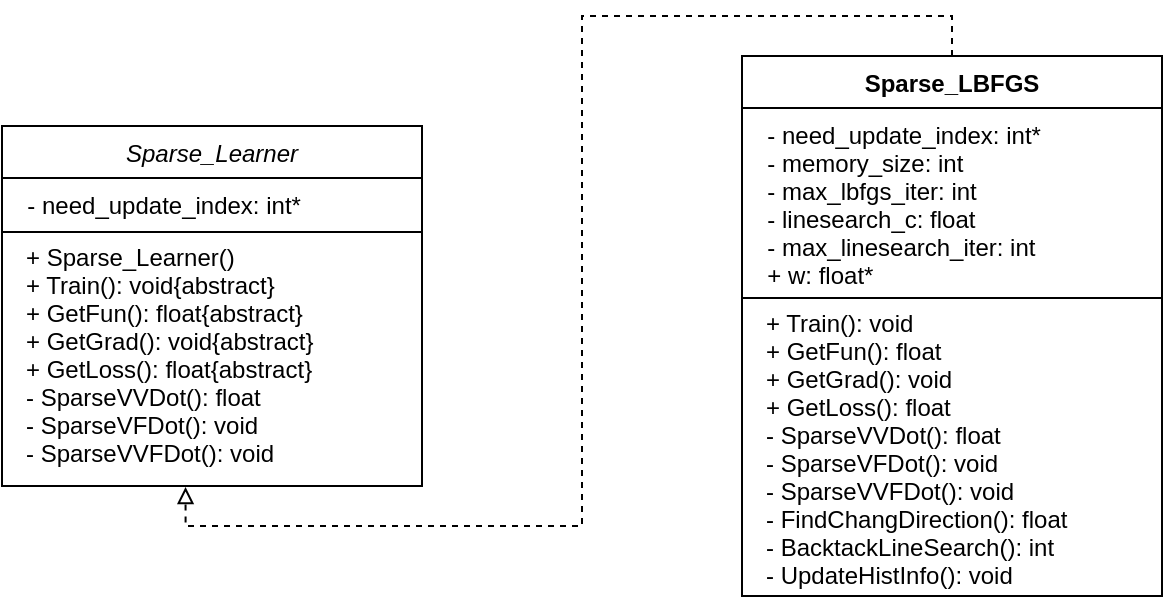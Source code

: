 <mxfile version="21.0.10" type="github">
  <diagram id="C5RBs43oDa-KdzZeNtuy" name="Page-1">
    <mxGraphModel dx="893" dy="474" grid="1" gridSize="10" guides="1" tooltips="1" connect="1" arrows="1" fold="1" page="1" pageScale="1" pageWidth="827" pageHeight="1169" background="none" math="0" shadow="0">
      <root>
        <mxCell id="WIyWlLk6GJQsqaUBKTNV-0" />
        <mxCell id="WIyWlLk6GJQsqaUBKTNV-1" parent="WIyWlLk6GJQsqaUBKTNV-0" />
        <mxCell id="gaM7k2h_licKWOLzN264-4" value="Sparse_Learner" style="swimlane;fontStyle=2;align=center;verticalAlign=top;childLayout=stackLayout;horizontal=1;startSize=26;horizontalStack=0;resizeParent=1;resizeParentMax=0;resizeLast=0;collapsible=1;marginBottom=0;" parent="WIyWlLk6GJQsqaUBKTNV-1" vertex="1">
          <mxGeometry x="120" y="490" width="210" height="180" as="geometry">
            <mxRectangle x="240" y="320" width="100" height="30" as="alternateBounds" />
          </mxGeometry>
        </mxCell>
        <mxCell id="gaM7k2h_licKWOLzN264-5" value="  - need_update_index: int*" style="text;strokeColor=none;fillColor=none;align=left;verticalAlign=top;spacingLeft=4;spacingRight=4;overflow=hidden;rotatable=0;points=[[0,0.5],[1,0.5]];portConstraint=eastwest;" parent="gaM7k2h_licKWOLzN264-4" vertex="1">
          <mxGeometry y="26" width="210" height="26" as="geometry" />
        </mxCell>
        <mxCell id="gaM7k2h_licKWOLzN264-6" value="" style="line;strokeWidth=1;fillColor=none;align=left;verticalAlign=middle;spacingTop=-1;spacingLeft=3;spacingRight=3;rotatable=0;labelPosition=right;points=[];portConstraint=eastwest;strokeColor=inherit;" parent="gaM7k2h_licKWOLzN264-4" vertex="1">
          <mxGeometry y="52" width="210" height="2" as="geometry" />
        </mxCell>
        <mxCell id="gaM7k2h_licKWOLzN264-7" value="+ Sparse_Learner()&#xa;+ Train(): void{abstract}&#xa;+ GetFun(): float{abstract}&#xa;+ GetGrad(): void{abstract}&#xa;+ GetLoss(): float{abstract}&#xa;- SparseVVDot(): float&#xa;- SparseVFDot(): void&#xa;- SparseVVFDot(): void" style="text;strokeColor=none;fillColor=none;align=left;verticalAlign=top;spacingLeft=7;spacingRight=4;overflow=hidden;rotatable=0;points=[[0,0.5],[1,0.5]];portConstraint=eastwest;spacing=5;spacingBottom=-1;spacingTop=-5;" parent="gaM7k2h_licKWOLzN264-4" vertex="1">
          <mxGeometry y="54" width="210" height="126" as="geometry" />
        </mxCell>
        <mxCell id="gaM7k2h_licKWOLzN264-15" style="edgeStyle=orthogonalEdgeStyle;rounded=0;orthogonalLoop=1;jettySize=auto;html=1;exitX=0.5;exitY=0;exitDx=0;exitDy=0;endArrow=block;endFill=0;entryX=0.437;entryY=1.004;entryDx=0;entryDy=0;entryPerimeter=0;dashed=1;" parent="WIyWlLk6GJQsqaUBKTNV-1" source="gaM7k2h_licKWOLzN264-8" target="gaM7k2h_licKWOLzN264-7" edge="1">
          <mxGeometry relative="1" as="geometry">
            <Array as="points">
              <mxPoint x="595" y="435" />
              <mxPoint x="410" y="435" />
              <mxPoint x="410" y="690" />
              <mxPoint x="212" y="690" />
            </Array>
          </mxGeometry>
        </mxCell>
        <mxCell id="gaM7k2h_licKWOLzN264-8" value="Sparse_LBFGS" style="swimlane;fontStyle=1;align=center;verticalAlign=top;childLayout=stackLayout;horizontal=1;startSize=26;horizontalStack=0;resizeParent=1;resizeParentMax=0;resizeLast=0;collapsible=1;marginBottom=0;" parent="WIyWlLk6GJQsqaUBKTNV-1" vertex="1">
          <mxGeometry x="490" y="455" width="210" height="270" as="geometry">
            <mxRectangle x="240" y="320" width="100" height="30" as="alternateBounds" />
          </mxGeometry>
        </mxCell>
        <mxCell id="gaM7k2h_licKWOLzN264-9" value="  - need_update_index: int*&#xa;  - memory_size: int&#xa;  - max_lbfgs_iter: int&#xa;  - linesearch_c: float&#xa;  - max_linesearch_iter: int&#xa;  + w: float*&#xa;" style="text;strokeColor=none;fillColor=none;align=left;verticalAlign=top;spacingLeft=4;spacingRight=4;overflow=hidden;rotatable=0;points=[[0,0.5],[1,0.5]];portConstraint=eastwest;" parent="gaM7k2h_licKWOLzN264-8" vertex="1">
          <mxGeometry y="26" width="210" height="94" as="geometry" />
        </mxCell>
        <mxCell id="gaM7k2h_licKWOLzN264-10" value="" style="line;strokeWidth=1;fillColor=none;align=left;verticalAlign=middle;spacingTop=-1;spacingLeft=3;spacingRight=3;rotatable=0;labelPosition=right;points=[];portConstraint=eastwest;strokeColor=inherit;" parent="gaM7k2h_licKWOLzN264-8" vertex="1">
          <mxGeometry y="120" width="210" height="2" as="geometry" />
        </mxCell>
        <mxCell id="gaM7k2h_licKWOLzN264-11" value="+ Train(): void&#xa;+ GetFun(): float&#xa;+ GetGrad(): void&#xa;+ GetLoss(): float&#xa;- SparseVVDot(): float&#xa;- SparseVFDot(): void&#xa;- SparseVVFDot(): void&#xa;- FindChangDirection(): float&#xa;- BacktackLineSearch(): int&#xa;- UpdateHistInfo(): void" style="text;strokeColor=none;fillColor=none;align=left;verticalAlign=top;spacingLeft=7;spacingRight=4;overflow=hidden;rotatable=0;points=[[0,0.5],[1,0.5]];portConstraint=eastwest;spacing=5;spacingBottom=-1;spacingTop=-5;" parent="gaM7k2h_licKWOLzN264-8" vertex="1">
          <mxGeometry y="122" width="210" height="148" as="geometry" />
        </mxCell>
      </root>
    </mxGraphModel>
  </diagram>
</mxfile>

